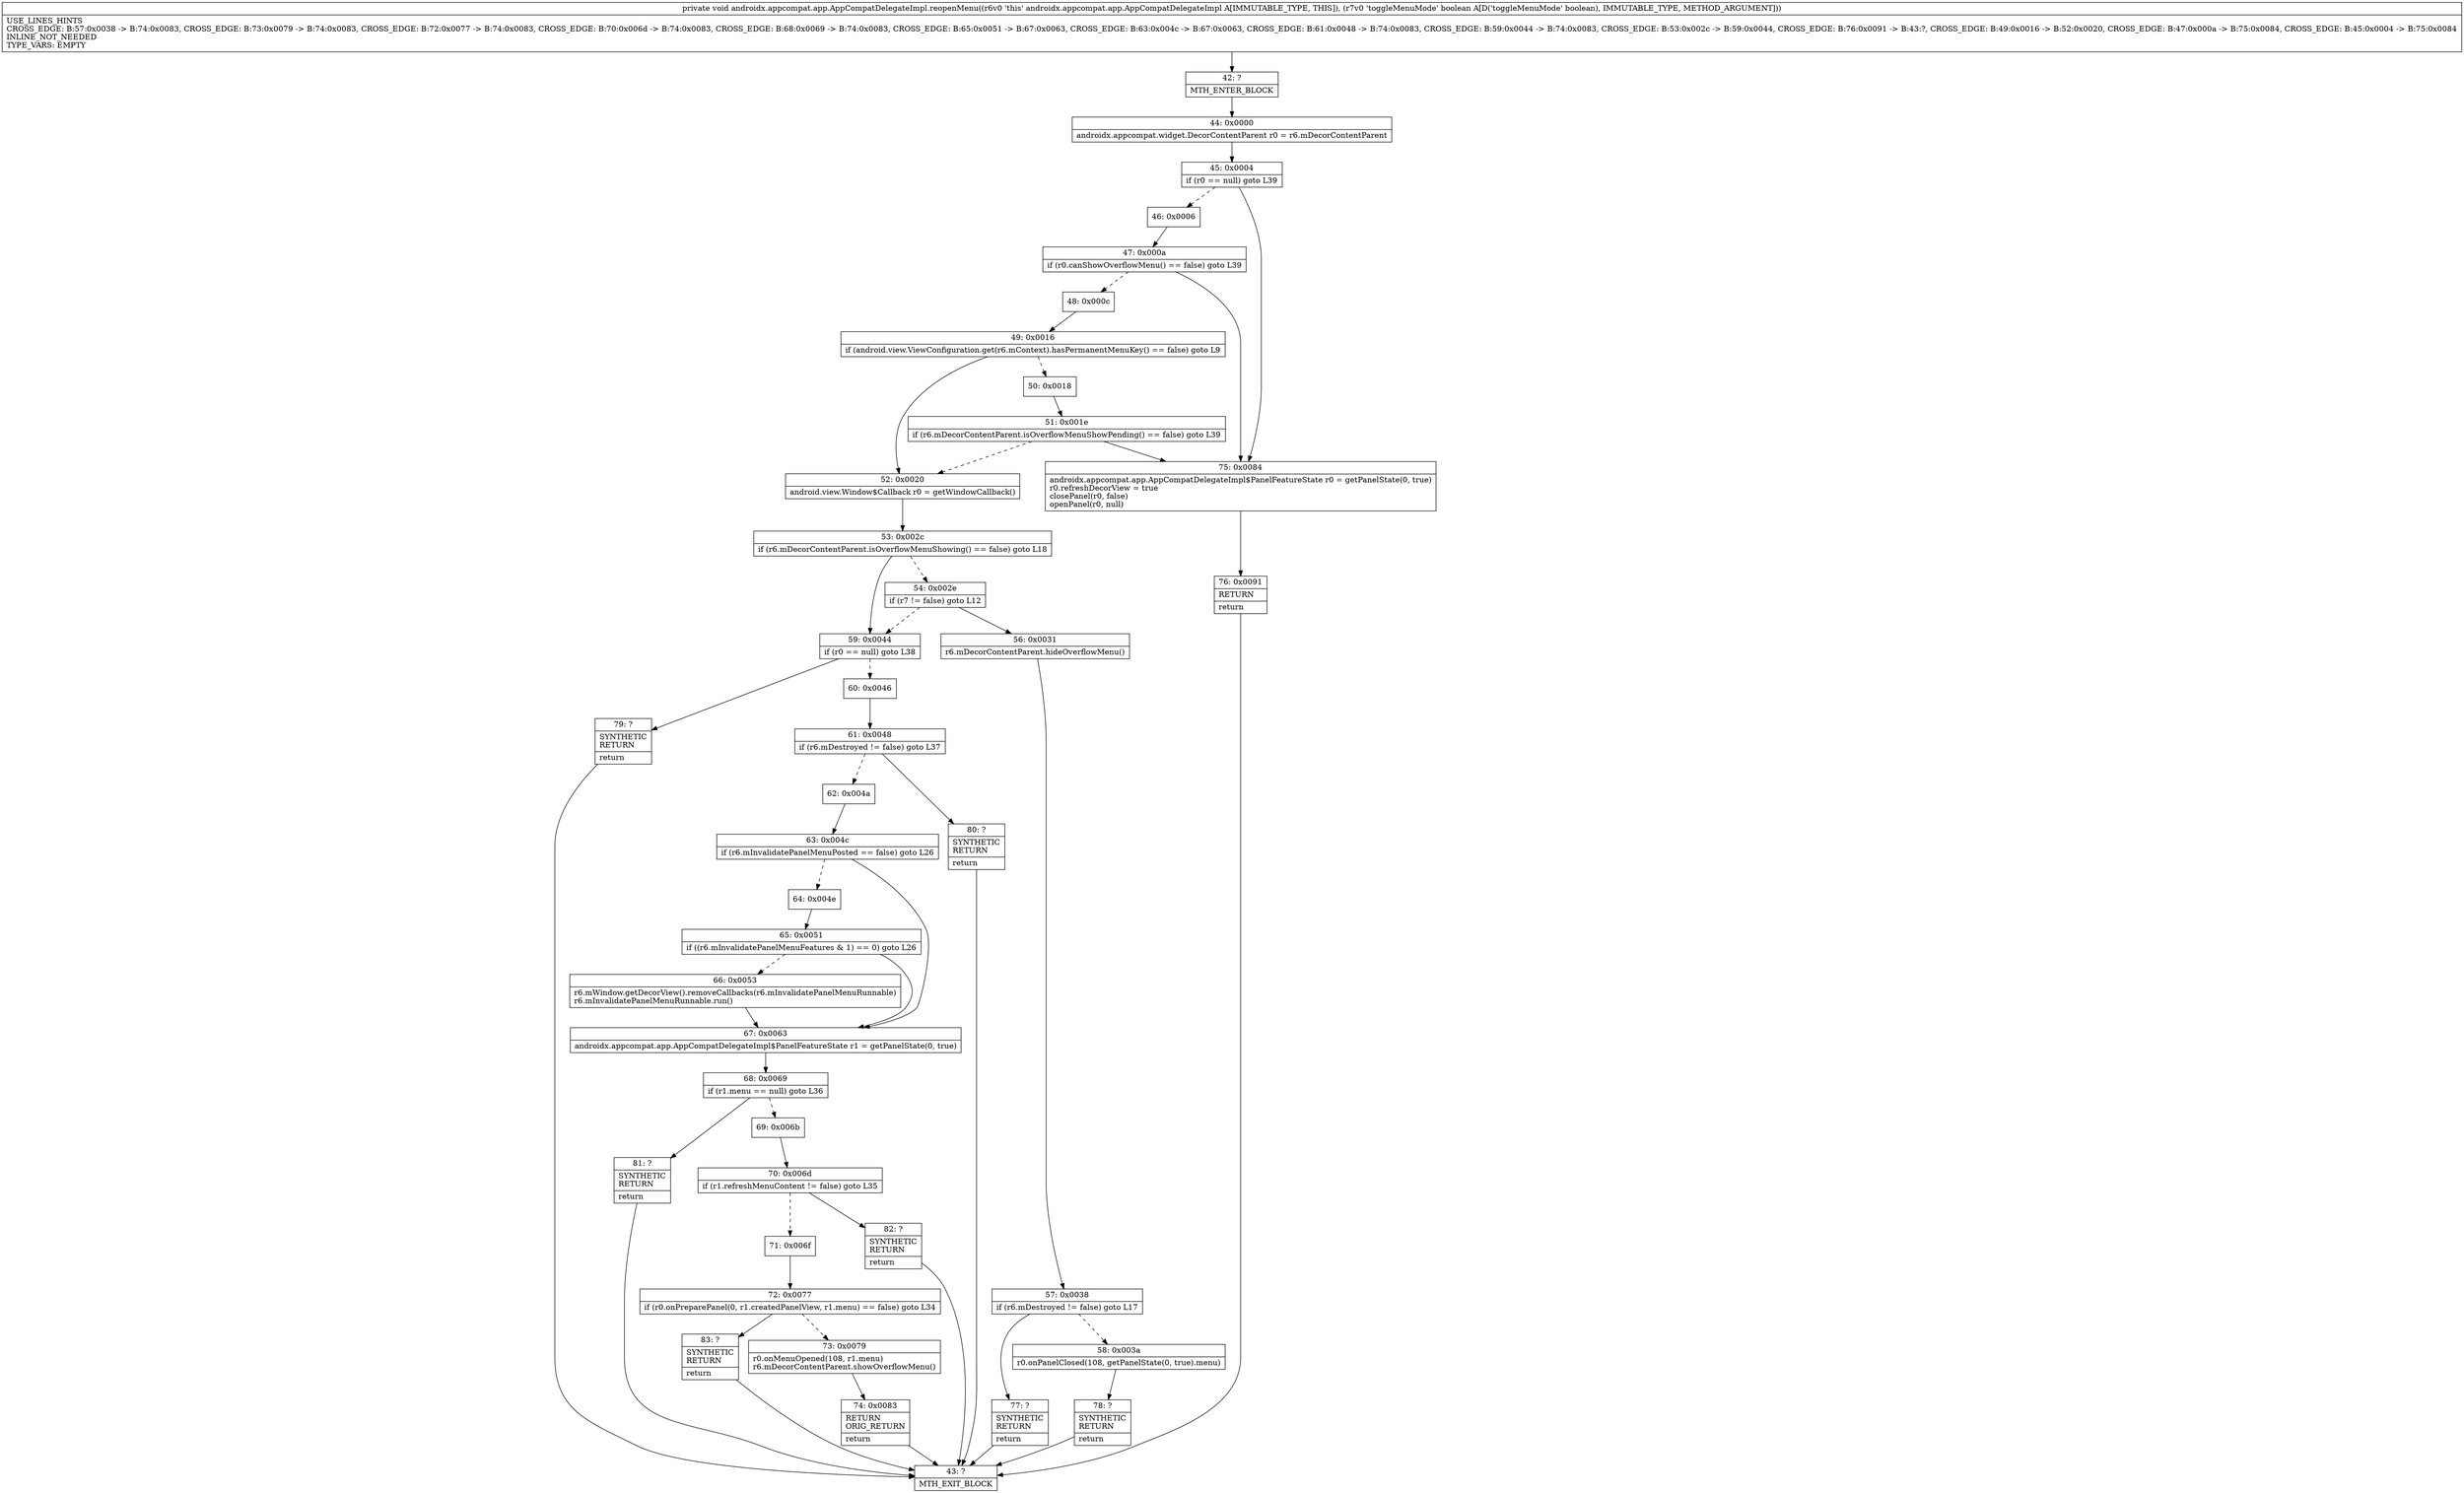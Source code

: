 digraph "CFG forandroidx.appcompat.app.AppCompatDelegateImpl.reopenMenu(Z)V" {
Node_42 [shape=record,label="{42\:\ ?|MTH_ENTER_BLOCK\l}"];
Node_44 [shape=record,label="{44\:\ 0x0000|androidx.appcompat.widget.DecorContentParent r0 = r6.mDecorContentParent\l}"];
Node_45 [shape=record,label="{45\:\ 0x0004|if (r0 == null) goto L39\l}"];
Node_46 [shape=record,label="{46\:\ 0x0006}"];
Node_47 [shape=record,label="{47\:\ 0x000a|if (r0.canShowOverflowMenu() == false) goto L39\l}"];
Node_48 [shape=record,label="{48\:\ 0x000c}"];
Node_49 [shape=record,label="{49\:\ 0x0016|if (android.view.ViewConfiguration.get(r6.mContext).hasPermanentMenuKey() == false) goto L9\l}"];
Node_50 [shape=record,label="{50\:\ 0x0018}"];
Node_51 [shape=record,label="{51\:\ 0x001e|if (r6.mDecorContentParent.isOverflowMenuShowPending() == false) goto L39\l}"];
Node_52 [shape=record,label="{52\:\ 0x0020|android.view.Window$Callback r0 = getWindowCallback()\l}"];
Node_53 [shape=record,label="{53\:\ 0x002c|if (r6.mDecorContentParent.isOverflowMenuShowing() == false) goto L18\l}"];
Node_54 [shape=record,label="{54\:\ 0x002e|if (r7 != false) goto L12\l}"];
Node_56 [shape=record,label="{56\:\ 0x0031|r6.mDecorContentParent.hideOverflowMenu()\l}"];
Node_57 [shape=record,label="{57\:\ 0x0038|if (r6.mDestroyed != false) goto L17\l}"];
Node_58 [shape=record,label="{58\:\ 0x003a|r0.onPanelClosed(108, getPanelState(0, true).menu)\l}"];
Node_78 [shape=record,label="{78\:\ ?|SYNTHETIC\lRETURN\l|return\l}"];
Node_43 [shape=record,label="{43\:\ ?|MTH_EXIT_BLOCK\l}"];
Node_77 [shape=record,label="{77\:\ ?|SYNTHETIC\lRETURN\l|return\l}"];
Node_59 [shape=record,label="{59\:\ 0x0044|if (r0 == null) goto L38\l}"];
Node_60 [shape=record,label="{60\:\ 0x0046}"];
Node_61 [shape=record,label="{61\:\ 0x0048|if (r6.mDestroyed != false) goto L37\l}"];
Node_62 [shape=record,label="{62\:\ 0x004a}"];
Node_63 [shape=record,label="{63\:\ 0x004c|if (r6.mInvalidatePanelMenuPosted == false) goto L26\l}"];
Node_64 [shape=record,label="{64\:\ 0x004e}"];
Node_65 [shape=record,label="{65\:\ 0x0051|if ((r6.mInvalidatePanelMenuFeatures & 1) == 0) goto L26\l}"];
Node_66 [shape=record,label="{66\:\ 0x0053|r6.mWindow.getDecorView().removeCallbacks(r6.mInvalidatePanelMenuRunnable)\lr6.mInvalidatePanelMenuRunnable.run()\l}"];
Node_67 [shape=record,label="{67\:\ 0x0063|androidx.appcompat.app.AppCompatDelegateImpl$PanelFeatureState r1 = getPanelState(0, true)\l}"];
Node_68 [shape=record,label="{68\:\ 0x0069|if (r1.menu == null) goto L36\l}"];
Node_69 [shape=record,label="{69\:\ 0x006b}"];
Node_70 [shape=record,label="{70\:\ 0x006d|if (r1.refreshMenuContent != false) goto L35\l}"];
Node_71 [shape=record,label="{71\:\ 0x006f}"];
Node_72 [shape=record,label="{72\:\ 0x0077|if (r0.onPreparePanel(0, r1.createdPanelView, r1.menu) == false) goto L34\l}"];
Node_73 [shape=record,label="{73\:\ 0x0079|r0.onMenuOpened(108, r1.menu)\lr6.mDecorContentParent.showOverflowMenu()\l}"];
Node_74 [shape=record,label="{74\:\ 0x0083|RETURN\lORIG_RETURN\l|return\l}"];
Node_83 [shape=record,label="{83\:\ ?|SYNTHETIC\lRETURN\l|return\l}"];
Node_82 [shape=record,label="{82\:\ ?|SYNTHETIC\lRETURN\l|return\l}"];
Node_81 [shape=record,label="{81\:\ ?|SYNTHETIC\lRETURN\l|return\l}"];
Node_80 [shape=record,label="{80\:\ ?|SYNTHETIC\lRETURN\l|return\l}"];
Node_79 [shape=record,label="{79\:\ ?|SYNTHETIC\lRETURN\l|return\l}"];
Node_75 [shape=record,label="{75\:\ 0x0084|androidx.appcompat.app.AppCompatDelegateImpl$PanelFeatureState r0 = getPanelState(0, true)\lr0.refreshDecorView = true\lclosePanel(r0, false)\lopenPanel(r0, null)\l}"];
Node_76 [shape=record,label="{76\:\ 0x0091|RETURN\l|return\l}"];
MethodNode[shape=record,label="{private void androidx.appcompat.app.AppCompatDelegateImpl.reopenMenu((r6v0 'this' androidx.appcompat.app.AppCompatDelegateImpl A[IMMUTABLE_TYPE, THIS]), (r7v0 'toggleMenuMode' boolean A[D('toggleMenuMode' boolean), IMMUTABLE_TYPE, METHOD_ARGUMENT]))  | USE_LINES_HINTS\lCROSS_EDGE: B:57:0x0038 \-\> B:74:0x0083, CROSS_EDGE: B:73:0x0079 \-\> B:74:0x0083, CROSS_EDGE: B:72:0x0077 \-\> B:74:0x0083, CROSS_EDGE: B:70:0x006d \-\> B:74:0x0083, CROSS_EDGE: B:68:0x0069 \-\> B:74:0x0083, CROSS_EDGE: B:65:0x0051 \-\> B:67:0x0063, CROSS_EDGE: B:63:0x004c \-\> B:67:0x0063, CROSS_EDGE: B:61:0x0048 \-\> B:74:0x0083, CROSS_EDGE: B:59:0x0044 \-\> B:74:0x0083, CROSS_EDGE: B:53:0x002c \-\> B:59:0x0044, CROSS_EDGE: B:76:0x0091 \-\> B:43:?, CROSS_EDGE: B:49:0x0016 \-\> B:52:0x0020, CROSS_EDGE: B:47:0x000a \-\> B:75:0x0084, CROSS_EDGE: B:45:0x0004 \-\> B:75:0x0084\lINLINE_NOT_NEEDED\lTYPE_VARS: EMPTY\l}"];
MethodNode -> Node_42;Node_42 -> Node_44;
Node_44 -> Node_45;
Node_45 -> Node_46[style=dashed];
Node_45 -> Node_75;
Node_46 -> Node_47;
Node_47 -> Node_48[style=dashed];
Node_47 -> Node_75;
Node_48 -> Node_49;
Node_49 -> Node_50[style=dashed];
Node_49 -> Node_52;
Node_50 -> Node_51;
Node_51 -> Node_52[style=dashed];
Node_51 -> Node_75;
Node_52 -> Node_53;
Node_53 -> Node_54[style=dashed];
Node_53 -> Node_59;
Node_54 -> Node_56;
Node_54 -> Node_59[style=dashed];
Node_56 -> Node_57;
Node_57 -> Node_58[style=dashed];
Node_57 -> Node_77;
Node_58 -> Node_78;
Node_78 -> Node_43;
Node_77 -> Node_43;
Node_59 -> Node_60[style=dashed];
Node_59 -> Node_79;
Node_60 -> Node_61;
Node_61 -> Node_62[style=dashed];
Node_61 -> Node_80;
Node_62 -> Node_63;
Node_63 -> Node_64[style=dashed];
Node_63 -> Node_67;
Node_64 -> Node_65;
Node_65 -> Node_66[style=dashed];
Node_65 -> Node_67;
Node_66 -> Node_67;
Node_67 -> Node_68;
Node_68 -> Node_69[style=dashed];
Node_68 -> Node_81;
Node_69 -> Node_70;
Node_70 -> Node_71[style=dashed];
Node_70 -> Node_82;
Node_71 -> Node_72;
Node_72 -> Node_73[style=dashed];
Node_72 -> Node_83;
Node_73 -> Node_74;
Node_74 -> Node_43;
Node_83 -> Node_43;
Node_82 -> Node_43;
Node_81 -> Node_43;
Node_80 -> Node_43;
Node_79 -> Node_43;
Node_75 -> Node_76;
Node_76 -> Node_43;
}

